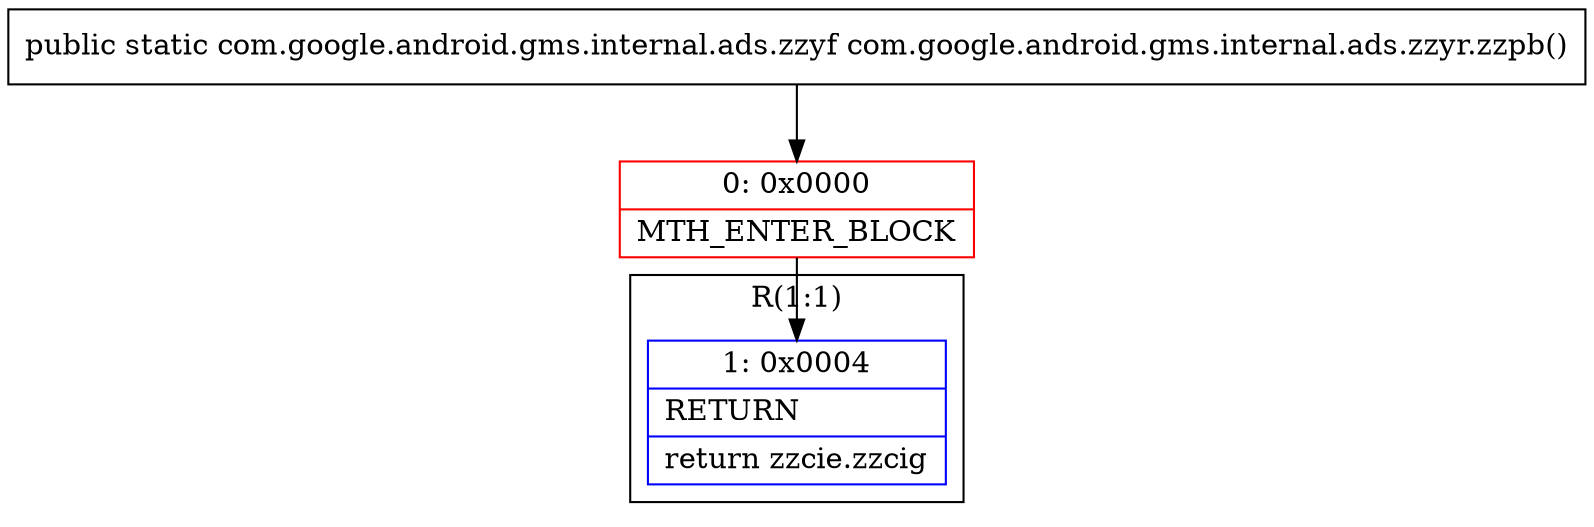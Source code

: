 digraph "CFG forcom.google.android.gms.internal.ads.zzyr.zzpb()Lcom\/google\/android\/gms\/internal\/ads\/zzyf;" {
subgraph cluster_Region_124985134 {
label = "R(1:1)";
node [shape=record,color=blue];
Node_1 [shape=record,label="{1\:\ 0x0004|RETURN\l|return zzcie.zzcig\l}"];
}
Node_0 [shape=record,color=red,label="{0\:\ 0x0000|MTH_ENTER_BLOCK\l}"];
MethodNode[shape=record,label="{public static com.google.android.gms.internal.ads.zzyf com.google.android.gms.internal.ads.zzyr.zzpb() }"];
MethodNode -> Node_0;
Node_0 -> Node_1;
}

